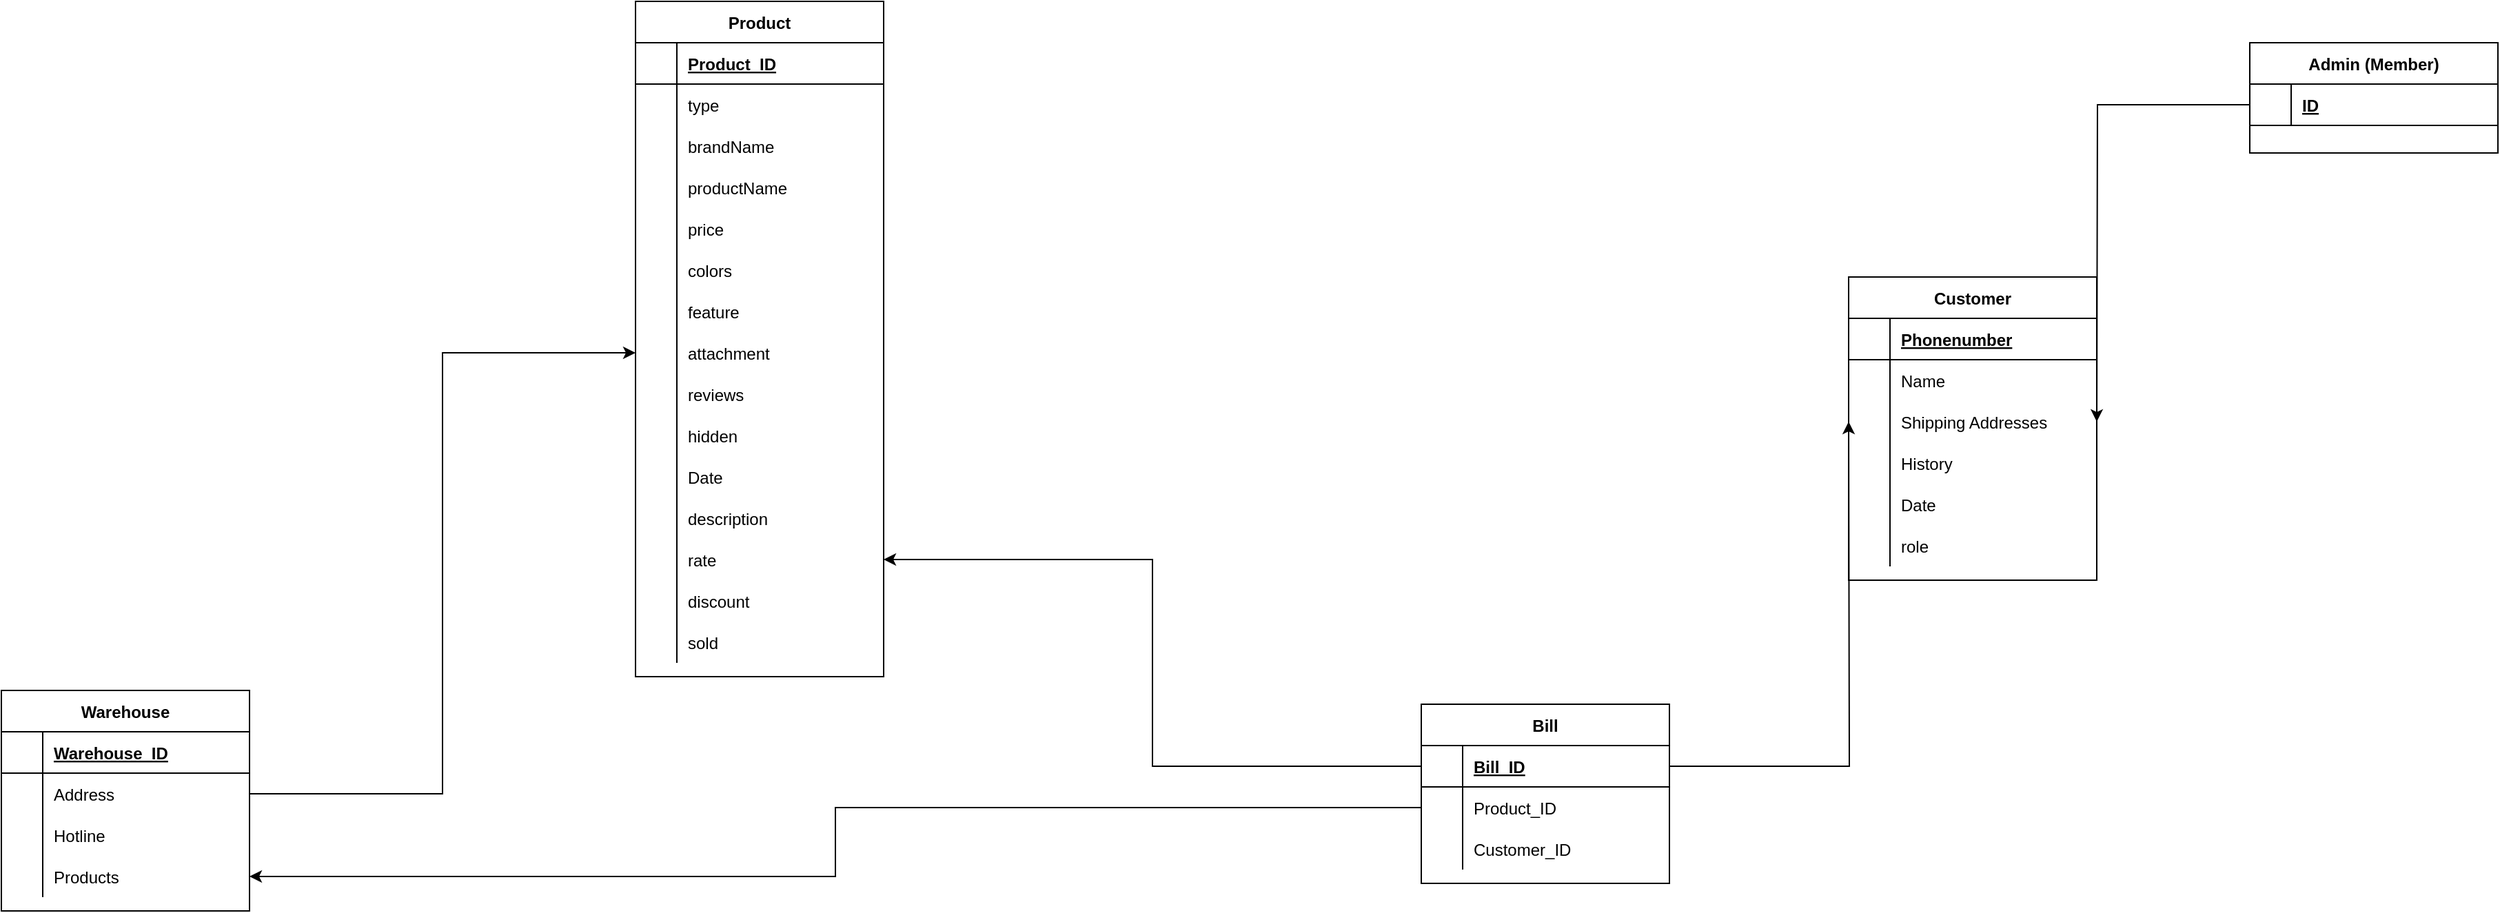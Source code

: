 <mxfile version="20.1.1" type="device"><diagram id="hlD1bUQMGOuC25UBePar" name="Page-1"><mxGraphModel dx="2460" dy="780" grid="1" gridSize="10" guides="1" tooltips="1" connect="1" arrows="1" fold="1" page="1" pageScale="1" pageWidth="827" pageHeight="1169" math="0" shadow="0"><root><mxCell id="0"/><mxCell id="1" parent="0"/><mxCell id="E9Xb2VB7Dlh54pPa_ht8-1" value="Product" style="shape=table;startSize=30;container=1;collapsible=1;childLayout=tableLayout;fixedRows=1;rowLines=0;fontStyle=1;align=center;resizeLast=1;" parent="1" vertex="1"><mxGeometry x="-110" y="100" width="180" height="490" as="geometry"/></mxCell><mxCell id="E9Xb2VB7Dlh54pPa_ht8-2" value="" style="shape=tableRow;horizontal=0;startSize=0;swimlaneHead=0;swimlaneBody=0;fillColor=none;collapsible=0;dropTarget=0;points=[[0,0.5],[1,0.5]];portConstraint=eastwest;top=0;left=0;right=0;bottom=1;" parent="E9Xb2VB7Dlh54pPa_ht8-1" vertex="1"><mxGeometry y="30" width="180" height="30" as="geometry"/></mxCell><mxCell id="E9Xb2VB7Dlh54pPa_ht8-3" value="" style="shape=partialRectangle;connectable=0;fillColor=none;top=0;left=0;bottom=0;right=0;fontStyle=1;overflow=hidden;" parent="E9Xb2VB7Dlh54pPa_ht8-2" vertex="1"><mxGeometry width="30" height="30" as="geometry"><mxRectangle width="30" height="30" as="alternateBounds"/></mxGeometry></mxCell><mxCell id="E9Xb2VB7Dlh54pPa_ht8-4" value="Product_ID" style="shape=partialRectangle;connectable=0;fillColor=none;top=0;left=0;bottom=0;right=0;align=left;spacingLeft=6;fontStyle=5;overflow=hidden;" parent="E9Xb2VB7Dlh54pPa_ht8-2" vertex="1"><mxGeometry x="30" width="150" height="30" as="geometry"><mxRectangle width="150" height="30" as="alternateBounds"/></mxGeometry></mxCell><mxCell id="E9Xb2VB7Dlh54pPa_ht8-5" value="" style="shape=tableRow;horizontal=0;startSize=0;swimlaneHead=0;swimlaneBody=0;fillColor=none;collapsible=0;dropTarget=0;points=[[0,0.5],[1,0.5]];portConstraint=eastwest;top=0;left=0;right=0;bottom=0;" parent="E9Xb2VB7Dlh54pPa_ht8-1" vertex="1"><mxGeometry y="60" width="180" height="30" as="geometry"/></mxCell><mxCell id="E9Xb2VB7Dlh54pPa_ht8-6" value="" style="shape=partialRectangle;connectable=0;fillColor=none;top=0;left=0;bottom=0;right=0;editable=1;overflow=hidden;" parent="E9Xb2VB7Dlh54pPa_ht8-5" vertex="1"><mxGeometry width="30" height="30" as="geometry"><mxRectangle width="30" height="30" as="alternateBounds"/></mxGeometry></mxCell><mxCell id="E9Xb2VB7Dlh54pPa_ht8-7" value="type" style="shape=partialRectangle;connectable=0;fillColor=none;top=0;left=0;bottom=0;right=0;align=left;spacingLeft=6;overflow=hidden;" parent="E9Xb2VB7Dlh54pPa_ht8-5" vertex="1"><mxGeometry x="30" width="150" height="30" as="geometry"><mxRectangle width="150" height="30" as="alternateBounds"/></mxGeometry></mxCell><mxCell id="E9Xb2VB7Dlh54pPa_ht8-8" value="" style="shape=tableRow;horizontal=0;startSize=0;swimlaneHead=0;swimlaneBody=0;fillColor=none;collapsible=0;dropTarget=0;points=[[0,0.5],[1,0.5]];portConstraint=eastwest;top=0;left=0;right=0;bottom=0;" parent="E9Xb2VB7Dlh54pPa_ht8-1" vertex="1"><mxGeometry y="90" width="180" height="30" as="geometry"/></mxCell><mxCell id="E9Xb2VB7Dlh54pPa_ht8-9" value="" style="shape=partialRectangle;connectable=0;fillColor=none;top=0;left=0;bottom=0;right=0;editable=1;overflow=hidden;" parent="E9Xb2VB7Dlh54pPa_ht8-8" vertex="1"><mxGeometry width="30" height="30" as="geometry"><mxRectangle width="30" height="30" as="alternateBounds"/></mxGeometry></mxCell><mxCell id="E9Xb2VB7Dlh54pPa_ht8-10" value="brandName" style="shape=partialRectangle;connectable=0;fillColor=none;top=0;left=0;bottom=0;right=0;align=left;spacingLeft=6;overflow=hidden;" parent="E9Xb2VB7Dlh54pPa_ht8-8" vertex="1"><mxGeometry x="30" width="150" height="30" as="geometry"><mxRectangle width="150" height="30" as="alternateBounds"/></mxGeometry></mxCell><mxCell id="E9Xb2VB7Dlh54pPa_ht8-11" value="" style="shape=tableRow;horizontal=0;startSize=0;swimlaneHead=0;swimlaneBody=0;fillColor=none;collapsible=0;dropTarget=0;points=[[0,0.5],[1,0.5]];portConstraint=eastwest;top=0;left=0;right=0;bottom=0;" parent="E9Xb2VB7Dlh54pPa_ht8-1" vertex="1"><mxGeometry y="120" width="180" height="30" as="geometry"/></mxCell><mxCell id="E9Xb2VB7Dlh54pPa_ht8-12" value="" style="shape=partialRectangle;connectable=0;fillColor=none;top=0;left=0;bottom=0;right=0;editable=1;overflow=hidden;" parent="E9Xb2VB7Dlh54pPa_ht8-11" vertex="1"><mxGeometry width="30" height="30" as="geometry"><mxRectangle width="30" height="30" as="alternateBounds"/></mxGeometry></mxCell><mxCell id="E9Xb2VB7Dlh54pPa_ht8-13" value="productName" style="shape=partialRectangle;connectable=0;fillColor=none;top=0;left=0;bottom=0;right=0;align=left;spacingLeft=6;overflow=hidden;" parent="E9Xb2VB7Dlh54pPa_ht8-11" vertex="1"><mxGeometry x="30" width="150" height="30" as="geometry"><mxRectangle width="150" height="30" as="alternateBounds"/></mxGeometry></mxCell><mxCell id="E9Xb2VB7Dlh54pPa_ht8-44" value="" style="shape=tableRow;horizontal=0;startSize=0;swimlaneHead=0;swimlaneBody=0;fillColor=none;collapsible=0;dropTarget=0;points=[[0,0.5],[1,0.5]];portConstraint=eastwest;top=0;left=0;right=0;bottom=0;" parent="E9Xb2VB7Dlh54pPa_ht8-1" vertex="1"><mxGeometry y="150" width="180" height="30" as="geometry"/></mxCell><mxCell id="E9Xb2VB7Dlh54pPa_ht8-45" value="" style="shape=partialRectangle;connectable=0;fillColor=none;top=0;left=0;bottom=0;right=0;editable=1;overflow=hidden;" parent="E9Xb2VB7Dlh54pPa_ht8-44" vertex="1"><mxGeometry width="30" height="30" as="geometry"><mxRectangle width="30" height="30" as="alternateBounds"/></mxGeometry></mxCell><mxCell id="E9Xb2VB7Dlh54pPa_ht8-46" value="price" style="shape=partialRectangle;connectable=0;fillColor=none;top=0;left=0;bottom=0;right=0;align=left;spacingLeft=6;overflow=hidden;" parent="E9Xb2VB7Dlh54pPa_ht8-44" vertex="1"><mxGeometry x="30" width="150" height="30" as="geometry"><mxRectangle width="150" height="30" as="alternateBounds"/></mxGeometry></mxCell><mxCell id="E9Xb2VB7Dlh54pPa_ht8-47" value="" style="shape=tableRow;horizontal=0;startSize=0;swimlaneHead=0;swimlaneBody=0;fillColor=none;collapsible=0;dropTarget=0;points=[[0,0.5],[1,0.5]];portConstraint=eastwest;top=0;left=0;right=0;bottom=0;" parent="E9Xb2VB7Dlh54pPa_ht8-1" vertex="1"><mxGeometry y="180" width="180" height="30" as="geometry"/></mxCell><mxCell id="E9Xb2VB7Dlh54pPa_ht8-48" value="" style="shape=partialRectangle;connectable=0;fillColor=none;top=0;left=0;bottom=0;right=0;editable=1;overflow=hidden;" parent="E9Xb2VB7Dlh54pPa_ht8-47" vertex="1"><mxGeometry width="30" height="30" as="geometry"><mxRectangle width="30" height="30" as="alternateBounds"/></mxGeometry></mxCell><mxCell id="E9Xb2VB7Dlh54pPa_ht8-49" value="colors" style="shape=partialRectangle;connectable=0;fillColor=none;top=0;left=0;bottom=0;right=0;align=left;spacingLeft=6;overflow=hidden;" parent="E9Xb2VB7Dlh54pPa_ht8-47" vertex="1"><mxGeometry x="30" width="150" height="30" as="geometry"><mxRectangle width="150" height="30" as="alternateBounds"/></mxGeometry></mxCell><mxCell id="E9Xb2VB7Dlh54pPa_ht8-53" value="" style="shape=tableRow;horizontal=0;startSize=0;swimlaneHead=0;swimlaneBody=0;fillColor=none;collapsible=0;dropTarget=0;points=[[0,0.5],[1,0.5]];portConstraint=eastwest;top=0;left=0;right=0;bottom=0;" parent="E9Xb2VB7Dlh54pPa_ht8-1" vertex="1"><mxGeometry y="210" width="180" height="30" as="geometry"/></mxCell><mxCell id="E9Xb2VB7Dlh54pPa_ht8-54" value="" style="shape=partialRectangle;connectable=0;fillColor=none;top=0;left=0;bottom=0;right=0;editable=1;overflow=hidden;" parent="E9Xb2VB7Dlh54pPa_ht8-53" vertex="1"><mxGeometry width="30" height="30" as="geometry"><mxRectangle width="30" height="30" as="alternateBounds"/></mxGeometry></mxCell><mxCell id="E9Xb2VB7Dlh54pPa_ht8-55" value="feature" style="shape=partialRectangle;connectable=0;fillColor=none;top=0;left=0;bottom=0;right=0;align=left;spacingLeft=6;overflow=hidden;" parent="E9Xb2VB7Dlh54pPa_ht8-53" vertex="1"><mxGeometry x="30" width="150" height="30" as="geometry"><mxRectangle width="150" height="30" as="alternateBounds"/></mxGeometry></mxCell><mxCell id="E9Xb2VB7Dlh54pPa_ht8-56" value="" style="shape=tableRow;horizontal=0;startSize=0;swimlaneHead=0;swimlaneBody=0;fillColor=none;collapsible=0;dropTarget=0;points=[[0,0.5],[1,0.5]];portConstraint=eastwest;top=0;left=0;right=0;bottom=0;" parent="E9Xb2VB7Dlh54pPa_ht8-1" vertex="1"><mxGeometry y="240" width="180" height="30" as="geometry"/></mxCell><mxCell id="E9Xb2VB7Dlh54pPa_ht8-57" value="" style="shape=partialRectangle;connectable=0;fillColor=none;top=0;left=0;bottom=0;right=0;editable=1;overflow=hidden;" parent="E9Xb2VB7Dlh54pPa_ht8-56" vertex="1"><mxGeometry width="30" height="30" as="geometry"><mxRectangle width="30" height="30" as="alternateBounds"/></mxGeometry></mxCell><mxCell id="E9Xb2VB7Dlh54pPa_ht8-58" value="attachment" style="shape=partialRectangle;connectable=0;fillColor=none;top=0;left=0;bottom=0;right=0;align=left;spacingLeft=6;overflow=hidden;" parent="E9Xb2VB7Dlh54pPa_ht8-56" vertex="1"><mxGeometry x="30" width="150" height="30" as="geometry"><mxRectangle width="150" height="30" as="alternateBounds"/></mxGeometry></mxCell><mxCell id="E9Xb2VB7Dlh54pPa_ht8-59" value="" style="shape=tableRow;horizontal=0;startSize=0;swimlaneHead=0;swimlaneBody=0;fillColor=none;collapsible=0;dropTarget=0;points=[[0,0.5],[1,0.5]];portConstraint=eastwest;top=0;left=0;right=0;bottom=0;" parent="E9Xb2VB7Dlh54pPa_ht8-1" vertex="1"><mxGeometry y="270" width="180" height="30" as="geometry"/></mxCell><mxCell id="E9Xb2VB7Dlh54pPa_ht8-60" value="" style="shape=partialRectangle;connectable=0;fillColor=none;top=0;left=0;bottom=0;right=0;editable=1;overflow=hidden;" parent="E9Xb2VB7Dlh54pPa_ht8-59" vertex="1"><mxGeometry width="30" height="30" as="geometry"><mxRectangle width="30" height="30" as="alternateBounds"/></mxGeometry></mxCell><mxCell id="E9Xb2VB7Dlh54pPa_ht8-61" value="reviews" style="shape=partialRectangle;connectable=0;fillColor=none;top=0;left=0;bottom=0;right=0;align=left;spacingLeft=6;overflow=hidden;" parent="E9Xb2VB7Dlh54pPa_ht8-59" vertex="1"><mxGeometry x="30" width="150" height="30" as="geometry"><mxRectangle width="150" height="30" as="alternateBounds"/></mxGeometry></mxCell><mxCell id="E9Xb2VB7Dlh54pPa_ht8-62" value="" style="shape=tableRow;horizontal=0;startSize=0;swimlaneHead=0;swimlaneBody=0;fillColor=none;collapsible=0;dropTarget=0;points=[[0,0.5],[1,0.5]];portConstraint=eastwest;top=0;left=0;right=0;bottom=0;" parent="E9Xb2VB7Dlh54pPa_ht8-1" vertex="1"><mxGeometry y="300" width="180" height="30" as="geometry"/></mxCell><mxCell id="E9Xb2VB7Dlh54pPa_ht8-63" value="" style="shape=partialRectangle;connectable=0;fillColor=none;top=0;left=0;bottom=0;right=0;editable=1;overflow=hidden;" parent="E9Xb2VB7Dlh54pPa_ht8-62" vertex="1"><mxGeometry width="30" height="30" as="geometry"><mxRectangle width="30" height="30" as="alternateBounds"/></mxGeometry></mxCell><mxCell id="E9Xb2VB7Dlh54pPa_ht8-64" value="hidden" style="shape=partialRectangle;connectable=0;fillColor=none;top=0;left=0;bottom=0;right=0;align=left;spacingLeft=6;overflow=hidden;" parent="E9Xb2VB7Dlh54pPa_ht8-62" vertex="1"><mxGeometry x="30" width="150" height="30" as="geometry"><mxRectangle width="150" height="30" as="alternateBounds"/></mxGeometry></mxCell><mxCell id="E9Xb2VB7Dlh54pPa_ht8-65" value="" style="shape=tableRow;horizontal=0;startSize=0;swimlaneHead=0;swimlaneBody=0;fillColor=none;collapsible=0;dropTarget=0;points=[[0,0.5],[1,0.5]];portConstraint=eastwest;top=0;left=0;right=0;bottom=0;" parent="E9Xb2VB7Dlh54pPa_ht8-1" vertex="1"><mxGeometry y="330" width="180" height="30" as="geometry"/></mxCell><mxCell id="E9Xb2VB7Dlh54pPa_ht8-66" value="" style="shape=partialRectangle;connectable=0;fillColor=none;top=0;left=0;bottom=0;right=0;editable=1;overflow=hidden;" parent="E9Xb2VB7Dlh54pPa_ht8-65" vertex="1"><mxGeometry width="30" height="30" as="geometry"><mxRectangle width="30" height="30" as="alternateBounds"/></mxGeometry></mxCell><mxCell id="E9Xb2VB7Dlh54pPa_ht8-67" value="Date" style="shape=partialRectangle;connectable=0;fillColor=none;top=0;left=0;bottom=0;right=0;align=left;spacingLeft=6;overflow=hidden;" parent="E9Xb2VB7Dlh54pPa_ht8-65" vertex="1"><mxGeometry x="30" width="150" height="30" as="geometry"><mxRectangle width="150" height="30" as="alternateBounds"/></mxGeometry></mxCell><mxCell id="E9Xb2VB7Dlh54pPa_ht8-81" value="" style="shape=tableRow;horizontal=0;startSize=0;swimlaneHead=0;swimlaneBody=0;fillColor=none;collapsible=0;dropTarget=0;points=[[0,0.5],[1,0.5]];portConstraint=eastwest;top=0;left=0;right=0;bottom=0;" parent="E9Xb2VB7Dlh54pPa_ht8-1" vertex="1"><mxGeometry y="360" width="180" height="30" as="geometry"/></mxCell><mxCell id="E9Xb2VB7Dlh54pPa_ht8-82" value="" style="shape=partialRectangle;connectable=0;fillColor=none;top=0;left=0;bottom=0;right=0;editable=1;overflow=hidden;" parent="E9Xb2VB7Dlh54pPa_ht8-81" vertex="1"><mxGeometry width="30" height="30" as="geometry"><mxRectangle width="30" height="30" as="alternateBounds"/></mxGeometry></mxCell><mxCell id="E9Xb2VB7Dlh54pPa_ht8-83" value="description" style="shape=partialRectangle;connectable=0;fillColor=none;top=0;left=0;bottom=0;right=0;align=left;spacingLeft=6;overflow=hidden;" parent="E9Xb2VB7Dlh54pPa_ht8-81" vertex="1"><mxGeometry x="30" width="150" height="30" as="geometry"><mxRectangle width="150" height="30" as="alternateBounds"/></mxGeometry></mxCell><mxCell id="E9Xb2VB7Dlh54pPa_ht8-84" value="" style="shape=tableRow;horizontal=0;startSize=0;swimlaneHead=0;swimlaneBody=0;fillColor=none;collapsible=0;dropTarget=0;points=[[0,0.5],[1,0.5]];portConstraint=eastwest;top=0;left=0;right=0;bottom=0;" parent="E9Xb2VB7Dlh54pPa_ht8-1" vertex="1"><mxGeometry y="390" width="180" height="30" as="geometry"/></mxCell><mxCell id="E9Xb2VB7Dlh54pPa_ht8-85" value="" style="shape=partialRectangle;connectable=0;fillColor=none;top=0;left=0;bottom=0;right=0;editable=1;overflow=hidden;" parent="E9Xb2VB7Dlh54pPa_ht8-84" vertex="1"><mxGeometry width="30" height="30" as="geometry"><mxRectangle width="30" height="30" as="alternateBounds"/></mxGeometry></mxCell><mxCell id="E9Xb2VB7Dlh54pPa_ht8-86" value="rate" style="shape=partialRectangle;connectable=0;fillColor=none;top=0;left=0;bottom=0;right=0;align=left;spacingLeft=6;overflow=hidden;" parent="E9Xb2VB7Dlh54pPa_ht8-84" vertex="1"><mxGeometry x="30" width="150" height="30" as="geometry"><mxRectangle width="150" height="30" as="alternateBounds"/></mxGeometry></mxCell><mxCell id="E9Xb2VB7Dlh54pPa_ht8-87" value="" style="shape=tableRow;horizontal=0;startSize=0;swimlaneHead=0;swimlaneBody=0;fillColor=none;collapsible=0;dropTarget=0;points=[[0,0.5],[1,0.5]];portConstraint=eastwest;top=0;left=0;right=0;bottom=0;" parent="E9Xb2VB7Dlh54pPa_ht8-1" vertex="1"><mxGeometry y="420" width="180" height="30" as="geometry"/></mxCell><mxCell id="E9Xb2VB7Dlh54pPa_ht8-88" value="" style="shape=partialRectangle;connectable=0;fillColor=none;top=0;left=0;bottom=0;right=0;editable=1;overflow=hidden;" parent="E9Xb2VB7Dlh54pPa_ht8-87" vertex="1"><mxGeometry width="30" height="30" as="geometry"><mxRectangle width="30" height="30" as="alternateBounds"/></mxGeometry></mxCell><mxCell id="E9Xb2VB7Dlh54pPa_ht8-89" value="discount" style="shape=partialRectangle;connectable=0;fillColor=none;top=0;left=0;bottom=0;right=0;align=left;spacingLeft=6;overflow=hidden;" parent="E9Xb2VB7Dlh54pPa_ht8-87" vertex="1"><mxGeometry x="30" width="150" height="30" as="geometry"><mxRectangle width="150" height="30" as="alternateBounds"/></mxGeometry></mxCell><mxCell id="E9Xb2VB7Dlh54pPa_ht8-148" value="" style="shape=tableRow;horizontal=0;startSize=0;swimlaneHead=0;swimlaneBody=0;fillColor=none;collapsible=0;dropTarget=0;points=[[0,0.5],[1,0.5]];portConstraint=eastwest;top=0;left=0;right=0;bottom=0;" parent="E9Xb2VB7Dlh54pPa_ht8-1" vertex="1"><mxGeometry y="450" width="180" height="30" as="geometry"/></mxCell><mxCell id="E9Xb2VB7Dlh54pPa_ht8-149" value="" style="shape=partialRectangle;connectable=0;fillColor=none;top=0;left=0;bottom=0;right=0;editable=1;overflow=hidden;" parent="E9Xb2VB7Dlh54pPa_ht8-148" vertex="1"><mxGeometry width="30" height="30" as="geometry"><mxRectangle width="30" height="30" as="alternateBounds"/></mxGeometry></mxCell><mxCell id="E9Xb2VB7Dlh54pPa_ht8-150" value="sold" style="shape=partialRectangle;connectable=0;fillColor=none;top=0;left=0;bottom=0;right=0;align=left;spacingLeft=6;overflow=hidden;" parent="E9Xb2VB7Dlh54pPa_ht8-148" vertex="1"><mxGeometry x="30" width="150" height="30" as="geometry"><mxRectangle width="150" height="30" as="alternateBounds"/></mxGeometry></mxCell><mxCell id="E9Xb2VB7Dlh54pPa_ht8-14" value="Customer" style="shape=table;startSize=30;container=1;collapsible=1;childLayout=tableLayout;fixedRows=1;rowLines=0;fontStyle=1;align=center;resizeLast=1;" parent="1" vertex="1"><mxGeometry x="770" y="300" width="180" height="220" as="geometry"/></mxCell><mxCell id="E9Xb2VB7Dlh54pPa_ht8-15" value="" style="shape=tableRow;horizontal=0;startSize=0;swimlaneHead=0;swimlaneBody=0;fillColor=none;collapsible=0;dropTarget=0;points=[[0,0.5],[1,0.5]];portConstraint=eastwest;top=0;left=0;right=0;bottom=1;" parent="E9Xb2VB7Dlh54pPa_ht8-14" vertex="1"><mxGeometry y="30" width="180" height="30" as="geometry"/></mxCell><mxCell id="E9Xb2VB7Dlh54pPa_ht8-16" value="" style="shape=partialRectangle;connectable=0;fillColor=none;top=0;left=0;bottom=0;right=0;fontStyle=1;overflow=hidden;" parent="E9Xb2VB7Dlh54pPa_ht8-15" vertex="1"><mxGeometry width="30" height="30" as="geometry"><mxRectangle width="30" height="30" as="alternateBounds"/></mxGeometry></mxCell><mxCell id="E9Xb2VB7Dlh54pPa_ht8-17" value="Phonenumber" style="shape=partialRectangle;connectable=0;fillColor=none;top=0;left=0;bottom=0;right=0;align=left;spacingLeft=6;fontStyle=5;overflow=hidden;" parent="E9Xb2VB7Dlh54pPa_ht8-15" vertex="1"><mxGeometry x="30" width="150" height="30" as="geometry"><mxRectangle width="150" height="30" as="alternateBounds"/></mxGeometry></mxCell><mxCell id="E9Xb2VB7Dlh54pPa_ht8-18" value="" style="shape=tableRow;horizontal=0;startSize=0;swimlaneHead=0;swimlaneBody=0;fillColor=none;collapsible=0;dropTarget=0;points=[[0,0.5],[1,0.5]];portConstraint=eastwest;top=0;left=0;right=0;bottom=0;" parent="E9Xb2VB7Dlh54pPa_ht8-14" vertex="1"><mxGeometry y="60" width="180" height="30" as="geometry"/></mxCell><mxCell id="E9Xb2VB7Dlh54pPa_ht8-19" value="" style="shape=partialRectangle;connectable=0;fillColor=none;top=0;left=0;bottom=0;right=0;editable=1;overflow=hidden;" parent="E9Xb2VB7Dlh54pPa_ht8-18" vertex="1"><mxGeometry width="30" height="30" as="geometry"><mxRectangle width="30" height="30" as="alternateBounds"/></mxGeometry></mxCell><mxCell id="E9Xb2VB7Dlh54pPa_ht8-20" value="Name" style="shape=partialRectangle;connectable=0;fillColor=none;top=0;left=0;bottom=0;right=0;align=left;spacingLeft=6;overflow=hidden;" parent="E9Xb2VB7Dlh54pPa_ht8-18" vertex="1"><mxGeometry x="30" width="150" height="30" as="geometry"><mxRectangle width="150" height="30" as="alternateBounds"/></mxGeometry></mxCell><mxCell id="E9Xb2VB7Dlh54pPa_ht8-24" value="" style="shape=tableRow;horizontal=0;startSize=0;swimlaneHead=0;swimlaneBody=0;fillColor=none;collapsible=0;dropTarget=0;points=[[0,0.5],[1,0.5]];portConstraint=eastwest;top=0;left=0;right=0;bottom=0;" parent="E9Xb2VB7Dlh54pPa_ht8-14" vertex="1"><mxGeometry y="90" width="180" height="30" as="geometry"/></mxCell><mxCell id="E9Xb2VB7Dlh54pPa_ht8-25" value="" style="shape=partialRectangle;connectable=0;fillColor=none;top=0;left=0;bottom=0;right=0;editable=1;overflow=hidden;" parent="E9Xb2VB7Dlh54pPa_ht8-24" vertex="1"><mxGeometry width="30" height="30" as="geometry"><mxRectangle width="30" height="30" as="alternateBounds"/></mxGeometry></mxCell><mxCell id="E9Xb2VB7Dlh54pPa_ht8-26" value="Shipping Addresses" style="shape=partialRectangle;connectable=0;fillColor=none;top=0;left=0;bottom=0;right=0;align=left;spacingLeft=6;overflow=hidden;" parent="E9Xb2VB7Dlh54pPa_ht8-24" vertex="1"><mxGeometry x="30" width="150" height="30" as="geometry"><mxRectangle width="150" height="30" as="alternateBounds"/></mxGeometry></mxCell><mxCell id="E9Xb2VB7Dlh54pPa_ht8-109" value="" style="shape=tableRow;horizontal=0;startSize=0;swimlaneHead=0;swimlaneBody=0;fillColor=none;collapsible=0;dropTarget=0;points=[[0,0.5],[1,0.5]];portConstraint=eastwest;top=0;left=0;right=0;bottom=0;" parent="E9Xb2VB7Dlh54pPa_ht8-14" vertex="1"><mxGeometry y="120" width="180" height="30" as="geometry"/></mxCell><mxCell id="E9Xb2VB7Dlh54pPa_ht8-110" value="" style="shape=partialRectangle;connectable=0;fillColor=none;top=0;left=0;bottom=0;right=0;editable=1;overflow=hidden;" parent="E9Xb2VB7Dlh54pPa_ht8-109" vertex="1"><mxGeometry width="30" height="30" as="geometry"><mxRectangle width="30" height="30" as="alternateBounds"/></mxGeometry></mxCell><mxCell id="E9Xb2VB7Dlh54pPa_ht8-111" value="History" style="shape=partialRectangle;connectable=0;fillColor=none;top=0;left=0;bottom=0;right=0;align=left;spacingLeft=6;overflow=hidden;" parent="E9Xb2VB7Dlh54pPa_ht8-109" vertex="1"><mxGeometry x="30" width="150" height="30" as="geometry"><mxRectangle width="150" height="30" as="alternateBounds"/></mxGeometry></mxCell><mxCell id="E9Xb2VB7Dlh54pPa_ht8-145" value="" style="shape=tableRow;horizontal=0;startSize=0;swimlaneHead=0;swimlaneBody=0;fillColor=none;collapsible=0;dropTarget=0;points=[[0,0.5],[1,0.5]];portConstraint=eastwest;top=0;left=0;right=0;bottom=0;" parent="E9Xb2VB7Dlh54pPa_ht8-14" vertex="1"><mxGeometry y="150" width="180" height="30" as="geometry"/></mxCell><mxCell id="E9Xb2VB7Dlh54pPa_ht8-146" value="" style="shape=partialRectangle;connectable=0;fillColor=none;top=0;left=0;bottom=0;right=0;editable=1;overflow=hidden;" parent="E9Xb2VB7Dlh54pPa_ht8-145" vertex="1"><mxGeometry width="30" height="30" as="geometry"><mxRectangle width="30" height="30" as="alternateBounds"/></mxGeometry></mxCell><mxCell id="E9Xb2VB7Dlh54pPa_ht8-147" value="Date" style="shape=partialRectangle;connectable=0;fillColor=none;top=0;left=0;bottom=0;right=0;align=left;spacingLeft=6;overflow=hidden;" parent="E9Xb2VB7Dlh54pPa_ht8-145" vertex="1"><mxGeometry x="30" width="150" height="30" as="geometry"><mxRectangle width="150" height="30" as="alternateBounds"/></mxGeometry></mxCell><mxCell id="wfNcMDtEq8pVZY3guulL-21" value="" style="shape=tableRow;horizontal=0;startSize=0;swimlaneHead=0;swimlaneBody=0;fillColor=none;collapsible=0;dropTarget=0;points=[[0,0.5],[1,0.5]];portConstraint=eastwest;top=0;left=0;right=0;bottom=0;" vertex="1" parent="E9Xb2VB7Dlh54pPa_ht8-14"><mxGeometry y="180" width="180" height="30" as="geometry"/></mxCell><mxCell id="wfNcMDtEq8pVZY3guulL-22" value="" style="shape=partialRectangle;connectable=0;fillColor=none;top=0;left=0;bottom=0;right=0;editable=1;overflow=hidden;" vertex="1" parent="wfNcMDtEq8pVZY3guulL-21"><mxGeometry width="30" height="30" as="geometry"><mxRectangle width="30" height="30" as="alternateBounds"/></mxGeometry></mxCell><mxCell id="wfNcMDtEq8pVZY3guulL-23" value="role" style="shape=partialRectangle;connectable=0;fillColor=none;top=0;left=0;bottom=0;right=0;align=left;spacingLeft=6;overflow=hidden;" vertex="1" parent="wfNcMDtEq8pVZY3guulL-21"><mxGeometry x="30" width="150" height="30" as="geometry"><mxRectangle width="150" height="30" as="alternateBounds"/></mxGeometry></mxCell><mxCell id="E9Xb2VB7Dlh54pPa_ht8-27" value="Warehouse" style="shape=table;startSize=30;container=1;collapsible=1;childLayout=tableLayout;fixedRows=1;rowLines=0;fontStyle=1;align=center;resizeLast=1;" parent="1" vertex="1"><mxGeometry x="-570" y="600" width="180" height="160" as="geometry"/></mxCell><mxCell id="E9Xb2VB7Dlh54pPa_ht8-28" value="" style="shape=tableRow;horizontal=0;startSize=0;swimlaneHead=0;swimlaneBody=0;fillColor=none;collapsible=0;dropTarget=0;points=[[0,0.5],[1,0.5]];portConstraint=eastwest;top=0;left=0;right=0;bottom=1;" parent="E9Xb2VB7Dlh54pPa_ht8-27" vertex="1"><mxGeometry y="30" width="180" height="30" as="geometry"/></mxCell><mxCell id="E9Xb2VB7Dlh54pPa_ht8-29" value="" style="shape=partialRectangle;connectable=0;fillColor=none;top=0;left=0;bottom=0;right=0;fontStyle=1;overflow=hidden;" parent="E9Xb2VB7Dlh54pPa_ht8-28" vertex="1"><mxGeometry width="30" height="30" as="geometry"><mxRectangle width="30" height="30" as="alternateBounds"/></mxGeometry></mxCell><mxCell id="E9Xb2VB7Dlh54pPa_ht8-30" value="Warehouse_ID" style="shape=partialRectangle;connectable=0;fillColor=none;top=0;left=0;bottom=0;right=0;align=left;spacingLeft=6;fontStyle=5;overflow=hidden;" parent="E9Xb2VB7Dlh54pPa_ht8-28" vertex="1"><mxGeometry x="30" width="150" height="30" as="geometry"><mxRectangle width="150" height="30" as="alternateBounds"/></mxGeometry></mxCell><mxCell id="E9Xb2VB7Dlh54pPa_ht8-31" value="" style="shape=tableRow;horizontal=0;startSize=0;swimlaneHead=0;swimlaneBody=0;fillColor=none;collapsible=0;dropTarget=0;points=[[0,0.5],[1,0.5]];portConstraint=eastwest;top=0;left=0;right=0;bottom=0;" parent="E9Xb2VB7Dlh54pPa_ht8-27" vertex="1"><mxGeometry y="60" width="180" height="30" as="geometry"/></mxCell><mxCell id="E9Xb2VB7Dlh54pPa_ht8-32" value="" style="shape=partialRectangle;connectable=0;fillColor=none;top=0;left=0;bottom=0;right=0;editable=1;overflow=hidden;" parent="E9Xb2VB7Dlh54pPa_ht8-31" vertex="1"><mxGeometry width="30" height="30" as="geometry"><mxRectangle width="30" height="30" as="alternateBounds"/></mxGeometry></mxCell><mxCell id="E9Xb2VB7Dlh54pPa_ht8-33" value="Address" style="shape=partialRectangle;connectable=0;fillColor=none;top=0;left=0;bottom=0;right=0;align=left;spacingLeft=6;overflow=hidden;" parent="E9Xb2VB7Dlh54pPa_ht8-31" vertex="1"><mxGeometry x="30" width="150" height="30" as="geometry"><mxRectangle width="150" height="30" as="alternateBounds"/></mxGeometry></mxCell><mxCell id="E9Xb2VB7Dlh54pPa_ht8-34" value="" style="shape=tableRow;horizontal=0;startSize=0;swimlaneHead=0;swimlaneBody=0;fillColor=none;collapsible=0;dropTarget=0;points=[[0,0.5],[1,0.5]];portConstraint=eastwest;top=0;left=0;right=0;bottom=0;" parent="E9Xb2VB7Dlh54pPa_ht8-27" vertex="1"><mxGeometry y="90" width="180" height="30" as="geometry"/></mxCell><mxCell id="E9Xb2VB7Dlh54pPa_ht8-35" value="" style="shape=partialRectangle;connectable=0;fillColor=none;top=0;left=0;bottom=0;right=0;editable=1;overflow=hidden;" parent="E9Xb2VB7Dlh54pPa_ht8-34" vertex="1"><mxGeometry width="30" height="30" as="geometry"><mxRectangle width="30" height="30" as="alternateBounds"/></mxGeometry></mxCell><mxCell id="E9Xb2VB7Dlh54pPa_ht8-36" value="Hotline" style="shape=partialRectangle;connectable=0;fillColor=none;top=0;left=0;bottom=0;right=0;align=left;spacingLeft=6;overflow=hidden;" parent="E9Xb2VB7Dlh54pPa_ht8-34" vertex="1"><mxGeometry x="30" width="150" height="30" as="geometry"><mxRectangle width="150" height="30" as="alternateBounds"/></mxGeometry></mxCell><mxCell id="E9Xb2VB7Dlh54pPa_ht8-91" value="" style="shape=tableRow;horizontal=0;startSize=0;swimlaneHead=0;swimlaneBody=0;fillColor=none;collapsible=0;dropTarget=0;points=[[0,0.5],[1,0.5]];portConstraint=eastwest;top=0;left=0;right=0;bottom=0;" parent="E9Xb2VB7Dlh54pPa_ht8-27" vertex="1"><mxGeometry y="120" width="180" height="30" as="geometry"/></mxCell><mxCell id="E9Xb2VB7Dlh54pPa_ht8-92" value="" style="shape=partialRectangle;connectable=0;fillColor=none;top=0;left=0;bottom=0;right=0;editable=1;overflow=hidden;" parent="E9Xb2VB7Dlh54pPa_ht8-91" vertex="1"><mxGeometry width="30" height="30" as="geometry"><mxRectangle width="30" height="30" as="alternateBounds"/></mxGeometry></mxCell><mxCell id="E9Xb2VB7Dlh54pPa_ht8-93" value="Products" style="shape=partialRectangle;connectable=0;fillColor=none;top=0;left=0;bottom=0;right=0;align=left;spacingLeft=6;overflow=hidden;" parent="E9Xb2VB7Dlh54pPa_ht8-91" vertex="1"><mxGeometry x="30" width="150" height="30" as="geometry"><mxRectangle width="150" height="30" as="alternateBounds"/></mxGeometry></mxCell><mxCell id="E9Xb2VB7Dlh54pPa_ht8-112" value="Bill" style="shape=table;startSize=30;container=1;collapsible=1;childLayout=tableLayout;fixedRows=1;rowLines=0;fontStyle=1;align=center;resizeLast=1;" parent="1" vertex="1"><mxGeometry x="460" y="610" width="180" height="130" as="geometry"/></mxCell><mxCell id="E9Xb2VB7Dlh54pPa_ht8-113" value="" style="shape=tableRow;horizontal=0;startSize=0;swimlaneHead=0;swimlaneBody=0;fillColor=none;collapsible=0;dropTarget=0;points=[[0,0.5],[1,0.5]];portConstraint=eastwest;top=0;left=0;right=0;bottom=1;" parent="E9Xb2VB7Dlh54pPa_ht8-112" vertex="1"><mxGeometry y="30" width="180" height="30" as="geometry"/></mxCell><mxCell id="E9Xb2VB7Dlh54pPa_ht8-114" value="" style="shape=partialRectangle;connectable=0;fillColor=none;top=0;left=0;bottom=0;right=0;fontStyle=1;overflow=hidden;" parent="E9Xb2VB7Dlh54pPa_ht8-113" vertex="1"><mxGeometry width="30" height="30" as="geometry"><mxRectangle width="30" height="30" as="alternateBounds"/></mxGeometry></mxCell><mxCell id="E9Xb2VB7Dlh54pPa_ht8-115" value="Bill_ID" style="shape=partialRectangle;connectable=0;fillColor=none;top=0;left=0;bottom=0;right=0;align=left;spacingLeft=6;fontStyle=5;overflow=hidden;" parent="E9Xb2VB7Dlh54pPa_ht8-113" vertex="1"><mxGeometry x="30" width="150" height="30" as="geometry"><mxRectangle width="150" height="30" as="alternateBounds"/></mxGeometry></mxCell><mxCell id="E9Xb2VB7Dlh54pPa_ht8-116" value="" style="shape=tableRow;horizontal=0;startSize=0;swimlaneHead=0;swimlaneBody=0;fillColor=none;collapsible=0;dropTarget=0;points=[[0,0.5],[1,0.5]];portConstraint=eastwest;top=0;left=0;right=0;bottom=0;" parent="E9Xb2VB7Dlh54pPa_ht8-112" vertex="1"><mxGeometry y="60" width="180" height="30" as="geometry"/></mxCell><mxCell id="E9Xb2VB7Dlh54pPa_ht8-117" value="" style="shape=partialRectangle;connectable=0;fillColor=none;top=0;left=0;bottom=0;right=0;editable=1;overflow=hidden;" parent="E9Xb2VB7Dlh54pPa_ht8-116" vertex="1"><mxGeometry width="30" height="30" as="geometry"><mxRectangle width="30" height="30" as="alternateBounds"/></mxGeometry></mxCell><mxCell id="E9Xb2VB7Dlh54pPa_ht8-118" value="Product_ID" style="shape=partialRectangle;connectable=0;fillColor=none;top=0;left=0;bottom=0;right=0;align=left;spacingLeft=6;overflow=hidden;" parent="E9Xb2VB7Dlh54pPa_ht8-116" vertex="1"><mxGeometry x="30" width="150" height="30" as="geometry"><mxRectangle width="150" height="30" as="alternateBounds"/></mxGeometry></mxCell><mxCell id="wfNcMDtEq8pVZY3guulL-31" value="" style="shape=tableRow;horizontal=0;startSize=0;swimlaneHead=0;swimlaneBody=0;fillColor=none;collapsible=0;dropTarget=0;points=[[0,0.5],[1,0.5]];portConstraint=eastwest;top=0;left=0;right=0;bottom=0;" vertex="1" parent="E9Xb2VB7Dlh54pPa_ht8-112"><mxGeometry y="90" width="180" height="30" as="geometry"/></mxCell><mxCell id="wfNcMDtEq8pVZY3guulL-32" value="" style="shape=partialRectangle;connectable=0;fillColor=none;top=0;left=0;bottom=0;right=0;editable=1;overflow=hidden;" vertex="1" parent="wfNcMDtEq8pVZY3guulL-31"><mxGeometry width="30" height="30" as="geometry"><mxRectangle width="30" height="30" as="alternateBounds"/></mxGeometry></mxCell><mxCell id="wfNcMDtEq8pVZY3guulL-33" value="Customer_ID" style="shape=partialRectangle;connectable=0;fillColor=none;top=0;left=0;bottom=0;right=0;align=left;spacingLeft=6;overflow=hidden;" vertex="1" parent="wfNcMDtEq8pVZY3guulL-31"><mxGeometry x="30" width="150" height="30" as="geometry"><mxRectangle width="150" height="30" as="alternateBounds"/></mxGeometry></mxCell><mxCell id="wfNcMDtEq8pVZY3guulL-2" style="edgeStyle=orthogonalEdgeStyle;rounded=0;orthogonalLoop=1;jettySize=auto;html=1;exitX=0;exitY=0.5;exitDx=0;exitDy=0;entryX=1;entryY=0.5;entryDx=0;entryDy=0;" edge="1" parent="1" source="E9Xb2VB7Dlh54pPa_ht8-116" target="E9Xb2VB7Dlh54pPa_ht8-91"><mxGeometry relative="1" as="geometry"/></mxCell><mxCell id="wfNcMDtEq8pVZY3guulL-3" style="edgeStyle=orthogonalEdgeStyle;rounded=0;orthogonalLoop=1;jettySize=auto;html=1;exitX=0;exitY=0.5;exitDx=0;exitDy=0;entryX=1;entryY=0.5;entryDx=0;entryDy=0;" edge="1" parent="1" source="E9Xb2VB7Dlh54pPa_ht8-113" target="E9Xb2VB7Dlh54pPa_ht8-84"><mxGeometry relative="1" as="geometry"/></mxCell><mxCell id="wfNcMDtEq8pVZY3guulL-4" style="edgeStyle=orthogonalEdgeStyle;rounded=0;orthogonalLoop=1;jettySize=auto;html=1;exitX=1;exitY=0.5;exitDx=0;exitDy=0;entryX=0;entryY=0.5;entryDx=0;entryDy=0;" edge="1" parent="1" source="E9Xb2VB7Dlh54pPa_ht8-31" target="E9Xb2VB7Dlh54pPa_ht8-56"><mxGeometry relative="1" as="geometry"/></mxCell><mxCell id="wfNcMDtEq8pVZY3guulL-5" style="edgeStyle=orthogonalEdgeStyle;rounded=0;orthogonalLoop=1;jettySize=auto;html=1;exitX=1;exitY=0.5;exitDx=0;exitDy=0;entryX=0;entryY=0.5;entryDx=0;entryDy=0;" edge="1" parent="1" source="E9Xb2VB7Dlh54pPa_ht8-113"><mxGeometry relative="1" as="geometry"><mxPoint x="770" y="405" as="targetPoint"/></mxGeometry></mxCell><mxCell id="wfNcMDtEq8pVZY3guulL-6" value="Admin (Member)" style="shape=table;startSize=30;container=1;collapsible=1;childLayout=tableLayout;fixedRows=1;rowLines=0;fontStyle=1;align=center;resizeLast=1;" vertex="1" parent="1"><mxGeometry x="1061" y="130" width="180" height="80" as="geometry"/></mxCell><mxCell id="wfNcMDtEq8pVZY3guulL-7" value="" style="shape=tableRow;horizontal=0;startSize=0;swimlaneHead=0;swimlaneBody=0;fillColor=none;collapsible=0;dropTarget=0;points=[[0,0.5],[1,0.5]];portConstraint=eastwest;top=0;left=0;right=0;bottom=1;" vertex="1" parent="wfNcMDtEq8pVZY3guulL-6"><mxGeometry y="30" width="180" height="30" as="geometry"/></mxCell><mxCell id="wfNcMDtEq8pVZY3guulL-8" value="" style="shape=partialRectangle;connectable=0;fillColor=none;top=0;left=0;bottom=0;right=0;fontStyle=1;overflow=hidden;" vertex="1" parent="wfNcMDtEq8pVZY3guulL-7"><mxGeometry width="30" height="30" as="geometry"><mxRectangle width="30" height="30" as="alternateBounds"/></mxGeometry></mxCell><mxCell id="wfNcMDtEq8pVZY3guulL-9" value="ID" style="shape=partialRectangle;connectable=0;fillColor=none;top=0;left=0;bottom=0;right=0;align=left;spacingLeft=6;fontStyle=5;overflow=hidden;" vertex="1" parent="wfNcMDtEq8pVZY3guulL-7"><mxGeometry x="30" width="150" height="30" as="geometry"><mxRectangle width="150" height="30" as="alternateBounds"/></mxGeometry></mxCell><mxCell id="wfNcMDtEq8pVZY3guulL-19" style="edgeStyle=orthogonalEdgeStyle;rounded=0;orthogonalLoop=1;jettySize=auto;html=1;exitX=0;exitY=0.5;exitDx=0;exitDy=0;entryX=1;entryY=0.5;entryDx=0;entryDy=0;" edge="1" parent="1" source="wfNcMDtEq8pVZY3guulL-7"><mxGeometry relative="1" as="geometry"><mxPoint x="950" y="405" as="targetPoint"/></mxGeometry></mxCell></root></mxGraphModel></diagram></mxfile>